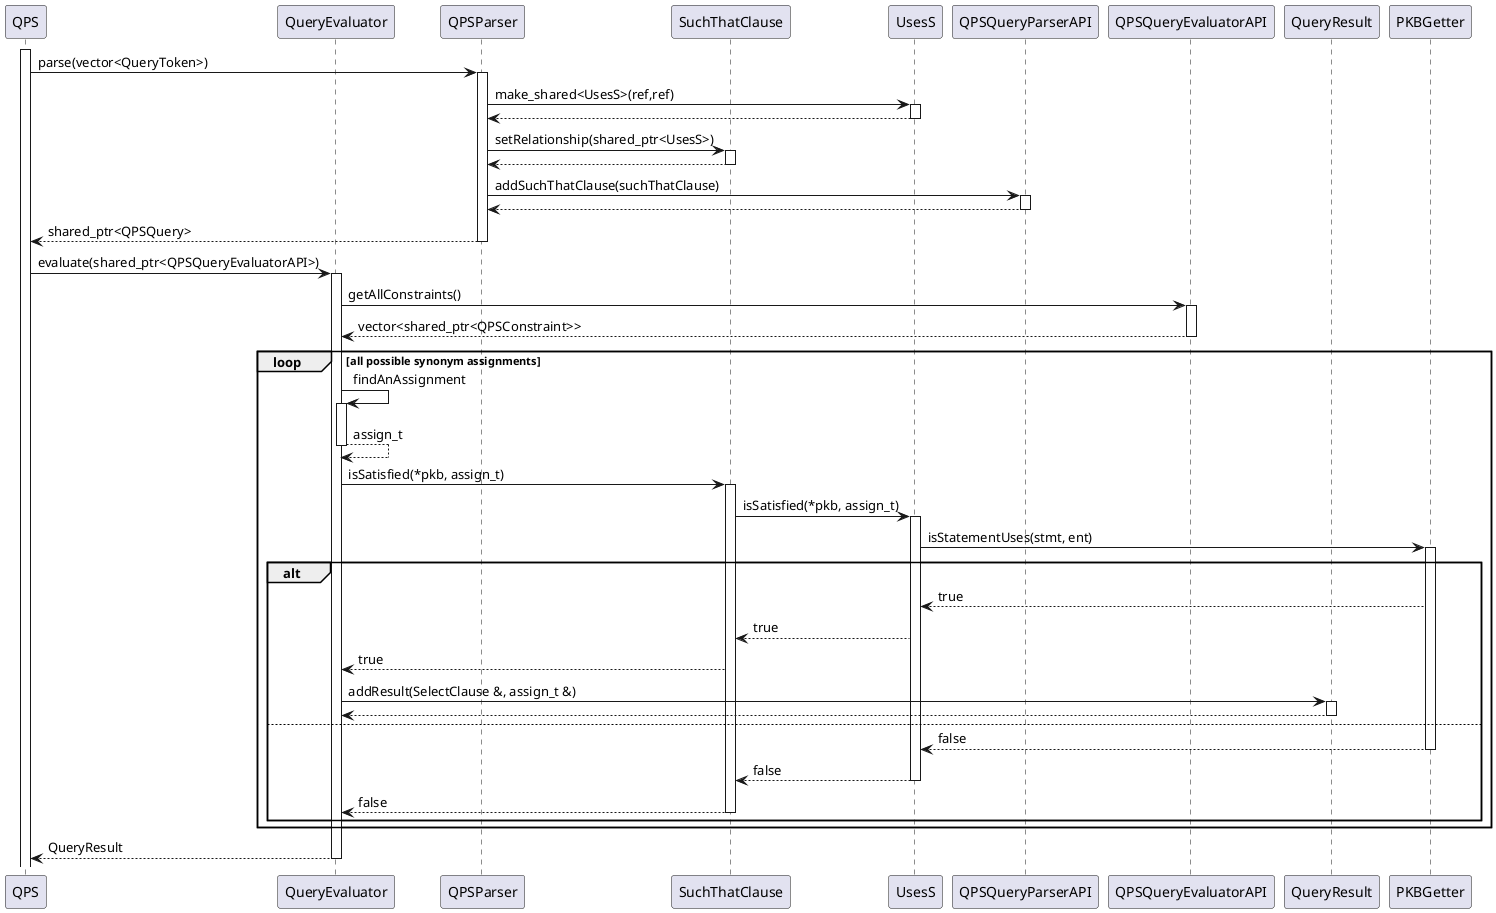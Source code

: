 @startuml
activate QPS

participant QPS
participant QueryEvaluator
participant QPSParser
participant SuchThatClause
participant UsesS
participant QPSQueryParserAPI
participant QPSQueryEvaluatorAPI
participant QueryResult
participant PKBGetter

QPS -> QPSParser : parse(vector<QueryToken>)
activate QPSParser

QPSParser -> UsesS : make_shared<UsesS>(ref,ref)
activate UsesS

UsesS --> QPSParser
deactivate UsesS

QPSParser -> SuchThatClause : setRelationship(shared_ptr<UsesS>)
activate SuchThatClause

SuchThatClause --> QPSParser
deactivate SuchThatClause

QPSParser -> QPSQueryParserAPI : addSuchThatClause(suchThatClause)
activate QPSQueryParserAPI

QPSQueryParserAPI--> QPSParser
deactivate QPSQueryParserAPI

QPSParser --> QPS : shared_ptr<QPSQuery>
deactivate QPSParser

QPS -> QueryEvaluator : evaluate(shared_ptr<QPSQueryEvaluatorAPI>)
activate QueryEvaluator

QueryEvaluator -> QPSQueryEvaluatorAPI : getAllConstraints()
activate QPSQueryEvaluatorAPI

QPSQueryEvaluatorAPI --> QueryEvaluator : vector<shared_ptr<QPSConstraint>>
deactivate QPSQueryEvaluatorAPI

loop all possible synonym assignments
    QueryEvaluator -> QueryEvaluator : findAnAssignment
    activate QueryEvaluator
    QueryEvaluator --> QueryEvaluator : assign_t
    deactivate QueryEvaluator

    QueryEvaluator -> SuchThatClause : isSatisfied(*pkb, assign_t)
    activate SuchThatClause
    SuchThatClause -> UsesS : isSatisfied(*pkb, assign_t)
    activate UsesS
    UsesS -> PKBGetter : isStatementUses(stmt, ent)
    activate PKBGetter

        alt
            PKBGetter --> UsesS : true
            UsesS --> SuchThatClause : true
            SuchThatClause --> QueryEvaluator : true
            QueryEvaluator -> QueryResult : addResult(SelectClause &, assign_t &)
            activate QueryResult
            QueryResult --> QueryEvaluator
            deactivate QueryResult
        else
            PKBGetter --> UsesS : false
            deactivate PKBGetter
            UsesS --> SuchThatClause : false
            deactivate UsesS
            SuchThatClause --> QueryEvaluator : false
            deactivate SuchThatClause
        end
end

QueryEvaluator --> QPS : QueryResult
deactivate QueryEvaluator

@enduml
